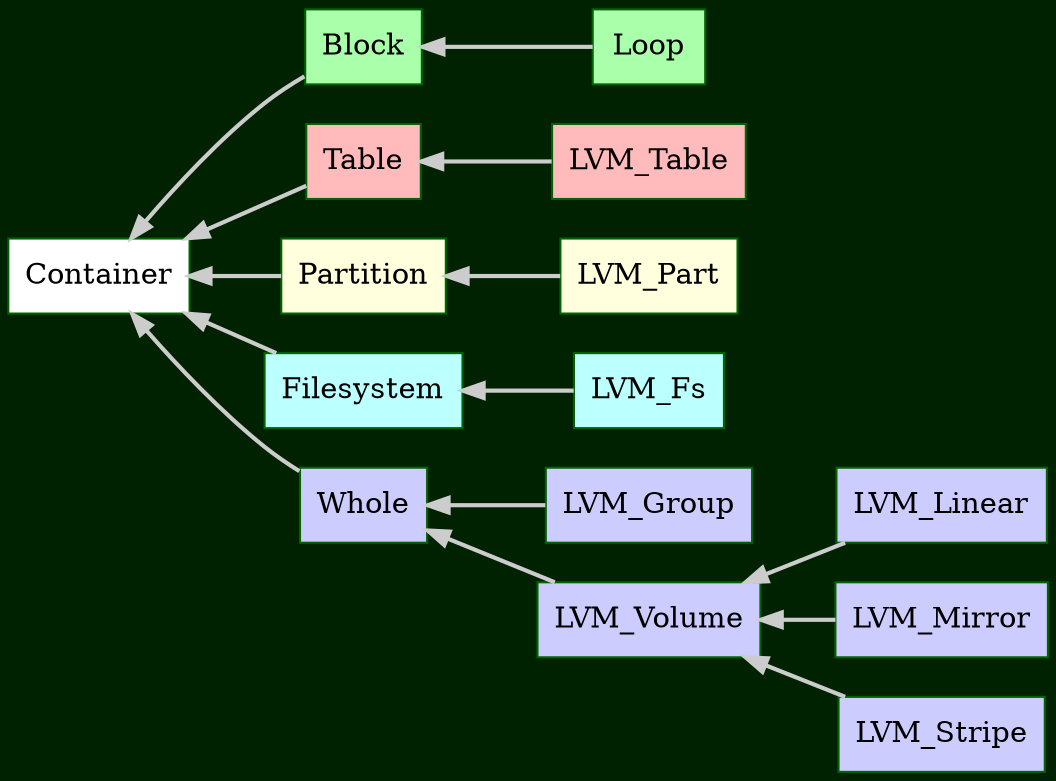 digraph G
{
	graph [ rankdir="RL" ];
	node  [ shape=record, style=filled ];
	edge  [ penwidth=2.0 ];

	graph [ bgcolor="#002200", color=white ];
	node  [ fillcolor="#bbbbbb", color=darkgreen ];
	edge  [ color="#cccccc" ];

	Container [ fillcolor="#ffffff" ];

	Block [ fillcolor="#aaffaa" ];
	Loop  [ fillcolor="#aaffaa" ];

	Table     [ fillcolor="#ffbbbb" ];
	LVM_Table [ fillcolor="#ffbbbb" ];

	Partition [ fillcolor="#ffffdd" ];
	LVM_Part  [ fillcolor="#ffffdd" ];

	Filesystem [ fillcolor="#bbffff" ];
	LVM_Fs     [ fillcolor="#bbffff" ];

	Whole      [ fillcolor="#ccccff" ];
	LVM_Group  [ fillcolor="#ccccff" ];
	LVM_Volume [ fillcolor="#ccccff" ];
	LVM_Linear [ fillcolor="#ccccff" ];
	LVM_Mirror [ fillcolor="#ccccff" ];
	LVM_Stripe [ fillcolor="#ccccff" ];

	Block       -> Container;
	Filesystem  -> Container;
	Loop        -> Block;
	LVM_Fs      -> Filesystem;
	LVM_Group   -> Whole;
	LVM_Linear  -> LVM_Volume;
	LVM_Mirror  -> LVM_Volume;
	LVM_Part    -> Partition;
	LVM_Stripe  -> LVM_Volume;
	LVM_Table   -> Table;
	LVM_Volume  -> Whole;
	Partition   -> Container;
	Table       -> Container;
	Whole       -> Container;
}

